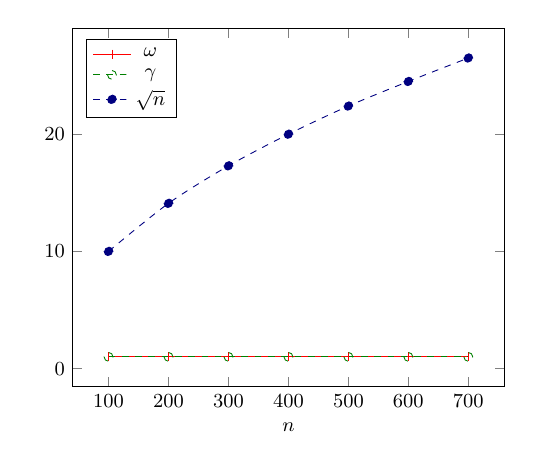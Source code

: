 \tikzstyle{textstyle}=[font=\fontsize{9}{9}\selectfont]
\begin{tikzpicture}[textstyle, scale=0.8]
    \begin{axis}[
        xlabel={$n$},
		legend pos=north west
        ]
        
    \addplot[smooth,mark=|,color=red] plot coordinates {
		(100,1)
		(200,1)
		(300,1)
		(400,1)
		(500,1)
		(600,1)
		(700,1)
    };
    \addlegendentry{$\omega$}
    
    \addplot[smooth,mark=o,color=green!50!black, dashed] plot coordinates {
		(100,1)
		(200,1)
		(300,1)
		(400,1)
		(500,1)
		(600,1)
		(700,1)
    };
    \addlegendentry{$\gamma$}
    
    \addplot[smooth,mark=*,color=blue!50!black, dashed] plot coordinates {
		(100,10)
		(200,14.1)
		(300,17.3)
		(400,20)
		(500,22.4)
		(600,24.5)
		(700,26.5)
    };
    \addlegendentry{$\sqrt{n}$}
    
    \end{axis}
\end{tikzpicture}
